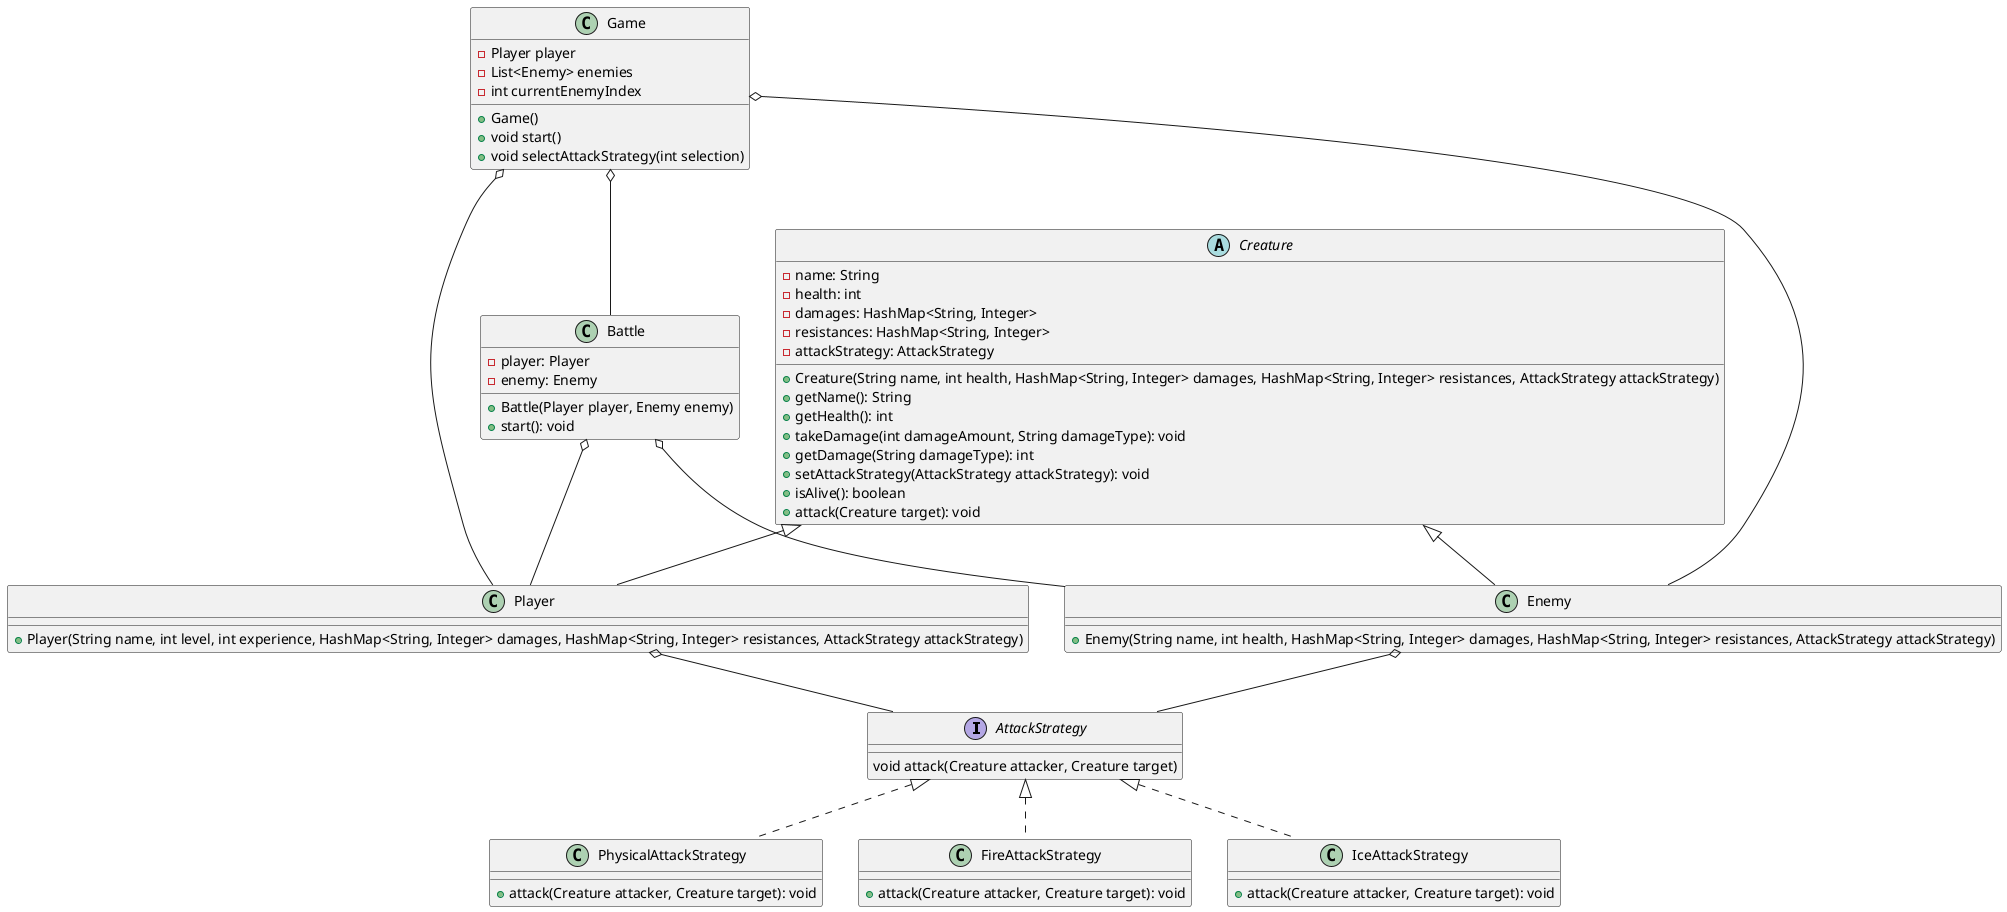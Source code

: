 @startuml Game

interface AttackStrategy {
  void attack(Creature attacker, Creature target)
}

abstract class Creature {
  -name: String
  -health: int
  -damages: HashMap<String, Integer>
  -resistances: HashMap<String, Integer>
  -attackStrategy: AttackStrategy
  +Creature(String name, int health, HashMap<String, Integer> damages, HashMap<String, Integer> resistances, AttackStrategy attackStrategy)
  +getName(): String
  +getHealth(): int
  +takeDamage(int damageAmount, String damageType): void
  +getDamage(String damageType): int
  +setAttackStrategy(AttackStrategy attackStrategy): void
  +isAlive(): boolean
  +attack(Creature target): void
}

class Player {
  +Player(String name, int level, int experience, HashMap<String, Integer> damages, HashMap<String, Integer> resistances, AttackStrategy attackStrategy)
}

class Enemy {
  +Enemy(String name, int health, HashMap<String, Integer> damages, HashMap<String, Integer> resistances, AttackStrategy attackStrategy)
}

class PhysicalAttackStrategy {
  +attack(Creature attacker, Creature target): void
}

class FireAttackStrategy {
  +attack(Creature attacker, Creature target): void
}

class IceAttackStrategy {
  +attack(Creature attacker, Creature target): void
}

class Battle {
  -player: Player
  -enemy: Enemy
  +Battle(Player player, Enemy enemy)
  +start(): void
}

class Game {
  -Player player
  -List<Enemy> enemies
  -int currentEnemyIndex
  +Game()
  +void start()
  +void selectAttackStrategy(int selection)
}

class Player extends Creature
class Enemy extends Creature
class PhysicalAttackStrategy implements AttackStrategy
class FireAttackStrategy implements AttackStrategy
class IceAttackStrategy implements AttackStrategy
Player o-- AttackStrategy
Enemy o-- AttackStrategy
Game o-- Player
Game o-- Enemy
Game o-- Battle
Battle o-- Player
Battle o-- Enemy

@enduml
